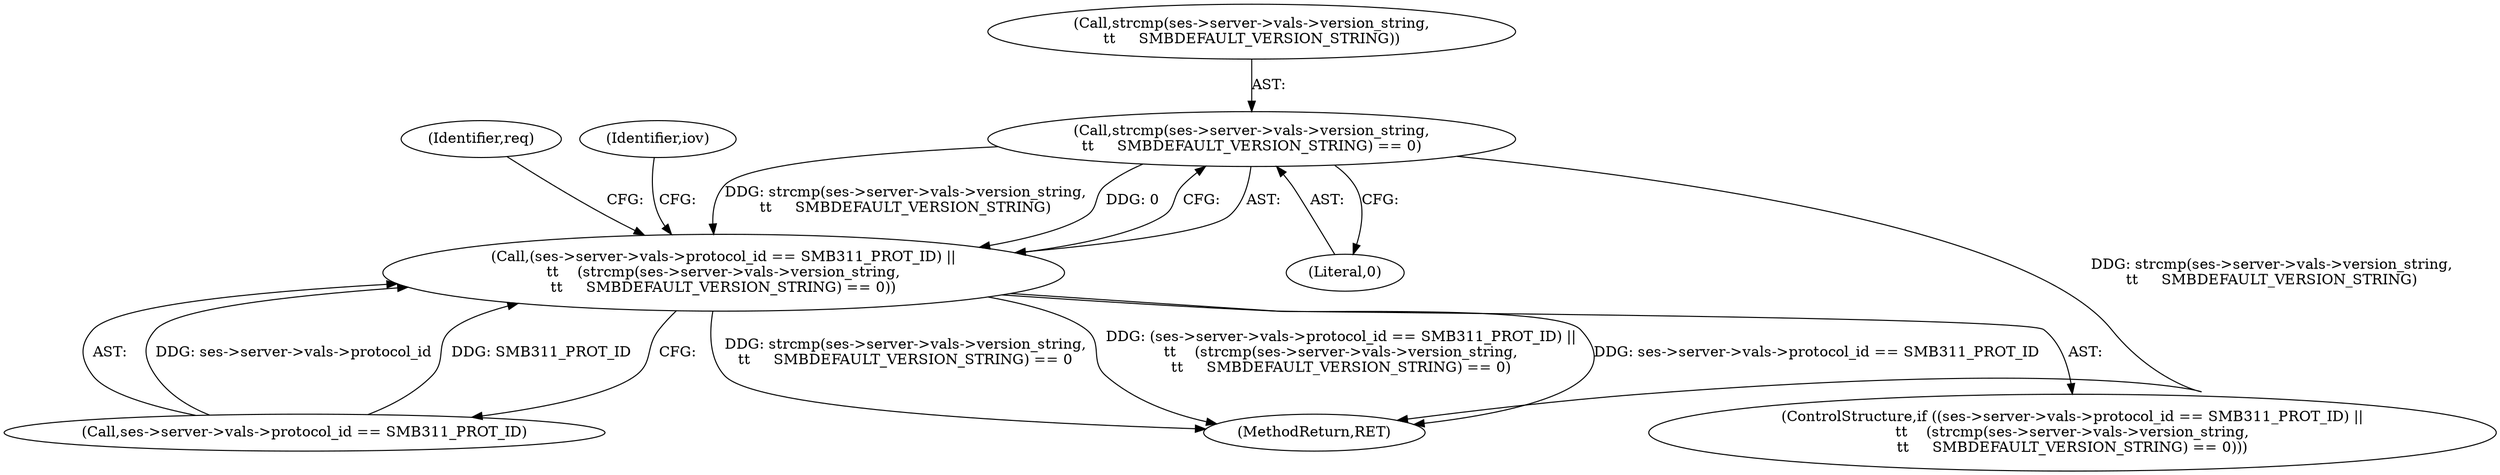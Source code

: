 digraph "0_linux_b57a55e2200ede754e4dc9cce4ba9402544b9365@API" {
"1000381" [label="(Call,strcmp(ses->server->vals->version_string,\n\t\t     SMBDEFAULT_VERSION_STRING) == 0)"];
"1000371" [label="(Call,(ses->server->vals->protocol_id == SMB311_PROT_ID) ||\n\t\t    (strcmp(ses->server->vals->version_string,\n\t\t     SMBDEFAULT_VERSION_STRING) == 0))"];
"1000393" [label="(Identifier,req)"];
"1000399" [label="(Identifier,iov)"];
"1000391" [label="(Literal,0)"];
"1000831" [label="(MethodReturn,RET)"];
"1000381" [label="(Call,strcmp(ses->server->vals->version_string,\n\t\t     SMBDEFAULT_VERSION_STRING) == 0)"];
"1000372" [label="(Call,ses->server->vals->protocol_id == SMB311_PROT_ID)"];
"1000370" [label="(ControlStructure,if ((ses->server->vals->protocol_id == SMB311_PROT_ID) ||\n\t\t    (strcmp(ses->server->vals->version_string,\n\t\t     SMBDEFAULT_VERSION_STRING) == 0)))"];
"1000382" [label="(Call,strcmp(ses->server->vals->version_string,\n\t\t     SMBDEFAULT_VERSION_STRING))"];
"1000371" [label="(Call,(ses->server->vals->protocol_id == SMB311_PROT_ID) ||\n\t\t    (strcmp(ses->server->vals->version_string,\n\t\t     SMBDEFAULT_VERSION_STRING) == 0))"];
"1000381" -> "1000371"  [label="AST: "];
"1000381" -> "1000391"  [label="CFG: "];
"1000382" -> "1000381"  [label="AST: "];
"1000391" -> "1000381"  [label="AST: "];
"1000371" -> "1000381"  [label="CFG: "];
"1000381" -> "1000831"  [label="DDG: strcmp(ses->server->vals->version_string,\n\t\t     SMBDEFAULT_VERSION_STRING)"];
"1000381" -> "1000371"  [label="DDG: strcmp(ses->server->vals->version_string,\n\t\t     SMBDEFAULT_VERSION_STRING)"];
"1000381" -> "1000371"  [label="DDG: 0"];
"1000371" -> "1000370"  [label="AST: "];
"1000371" -> "1000372"  [label="CFG: "];
"1000372" -> "1000371"  [label="AST: "];
"1000393" -> "1000371"  [label="CFG: "];
"1000399" -> "1000371"  [label="CFG: "];
"1000371" -> "1000831"  [label="DDG: ses->server->vals->protocol_id == SMB311_PROT_ID"];
"1000371" -> "1000831"  [label="DDG: strcmp(ses->server->vals->version_string,\n\t\t     SMBDEFAULT_VERSION_STRING) == 0"];
"1000371" -> "1000831"  [label="DDG: (ses->server->vals->protocol_id == SMB311_PROT_ID) ||\n\t\t    (strcmp(ses->server->vals->version_string,\n\t\t     SMBDEFAULT_VERSION_STRING) == 0)"];
"1000372" -> "1000371"  [label="DDG: ses->server->vals->protocol_id"];
"1000372" -> "1000371"  [label="DDG: SMB311_PROT_ID"];
}
